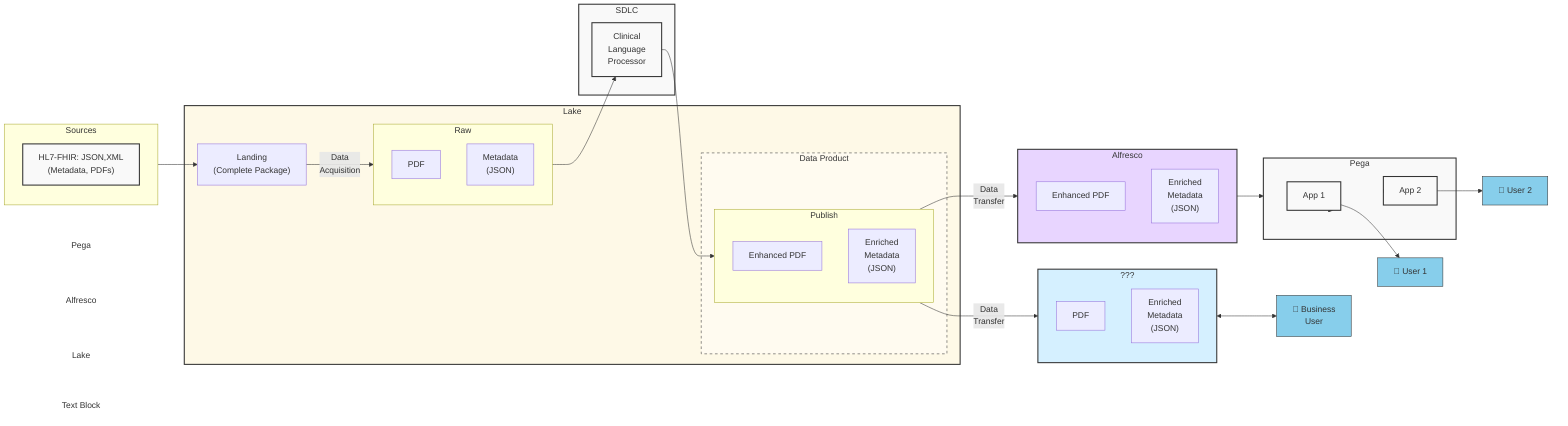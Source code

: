 flowchart LR
 subgraph Sources["Sources"]
        HL7["HL7-FHIR: JSON,XML<br>(Metadata, PDFs)"]
  end
 subgraph Raw["Raw"]
    direction TB
        PDF["PDF"]
        Metadata["Metadata<br>(JSON)"]
  end
 subgraph Publish["Publish"]
        EnhancedPDF1["Enhanced PDF"]
        EnhancedMeta1["Enriched<br>Metadata<br>(JSON)"]
  end
 subgraph DataProduct["Data Product"]
        Publish
  end
 subgraph Lake["Lake"]
        Landing["Landing<br>(Complete Package)"]
        Raw
        DataProduct
  end
 subgraph SDLC["SDLC"]
        CLP["Clinical<br>Language<br>Processor"]
  end
 subgraph Alfresco["Alfresco"]
        EnhancedPDF2["Enhanced PDF"]
        EnhancedMeta2["Enriched<br>Metadata<br>(JSON)"]
  end
 subgraph Pega["Pega"]
        App1["App 1"]
        App2["App 2"]
  end
 subgraph Business["???"]
        PDF3["PDF"]
        Meta3["Enriched<br>Metadata<br>(JSON)"]
  end
    Sources --> Landing
    Landing -- Data<br>Acquisition --> Raw
    Raw --> CLP
    CLP --> Publish
    Publish -- Data<br>Transfer --> Alfresco & Business
    Alfresco --> Pega
    Pega --> App1 & App2
    App1 --> User1["👤 User 1"]
    App2 --> User2["👤 User 2"]
    Business <--> BusinessUser["👤 Business<br>User"]
    PegaLabel["Pega"]
    AlfrescoLabel["Alfresco"]
    LakeLabel["Lake"]
    n1["Text Block"]

    n1@{ shape: text}
     HL7:::sourceStyle
     EnhancedPDF1:::publishStyle
     EnhancedMeta1:::publishStyle
     DataProduct:::productStyle
     CLP:::processingStyle
     App1:::pegaStyle
     App2:::pegaStyle
     Alfresco:::alfresco
     Business:::businessStyle
     Pega:::pegaStyle
     User1:::userStyle
     User2:::userStyle
     BusinessUser:::userStyle
     PegaLabel:::hidden
     AlfrescoLabel:::hidden
     LakeLabel:::hidden
     Lake:::lakeStyle
     SDLC:::processingStyle
    classDef sourceStyle fill:#f9f9f9,stroke:#333,stroke-width:2px
    classDef lakeStyle fill:#fef9e7,stroke:#333,stroke-width:2px
    classDef processingStyle fill:#f9f9f9,stroke:#333,stroke-width:2px
    classDef productStyle fill:#fffbf0,stroke:#333,stroke-width:1px,stroke-dasharray: 5 5
    classDef alfresco fill:#e8d5ff,stroke:#333,stroke-width:2px
    classDef pegaStyle fill:#f9f9f9,stroke:#333,stroke-width:2px
    classDef businessStyle fill:#d5f0ff,stroke:#333,stroke-width:2px
    classDef userStyle fill:#87ceeb,stroke:#333,stroke-width:1px
    classDef hidden fill:transparent,stroke:transparent